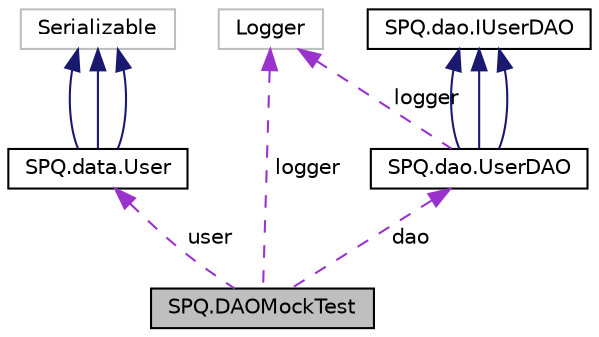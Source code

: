 digraph "SPQ.DAOMockTest"
{
  edge [fontname="Helvetica",fontsize="10",labelfontname="Helvetica",labelfontsize="10"];
  node [fontname="Helvetica",fontsize="10",shape=record];
  Node1 [label="SPQ.DAOMockTest",height=0.2,width=0.4,color="black", fillcolor="grey75", style="filled", fontcolor="black"];
  Node2 -> Node1 [dir="back",color="darkorchid3",fontsize="10",style="dashed",label=" user" ];
  Node2 [label="SPQ.data.User",height=0.2,width=0.4,color="black", fillcolor="white", style="filled",URL="$class_s_p_q_1_1data_1_1_user.html"];
  Node3 -> Node2 [dir="back",color="midnightblue",fontsize="10",style="solid"];
  Node3 [label="Serializable",height=0.2,width=0.4,color="grey75", fillcolor="white", style="filled"];
  Node3 -> Node2 [dir="back",color="midnightblue",fontsize="10",style="solid"];
  Node3 -> Node2 [dir="back",color="midnightblue",fontsize="10",style="solid"];
  Node4 -> Node1 [dir="back",color="darkorchid3",fontsize="10",style="dashed",label=" logger" ];
  Node4 [label="Logger",height=0.2,width=0.4,color="grey75", fillcolor="white", style="filled"];
  Node5 -> Node1 [dir="back",color="darkorchid3",fontsize="10",style="dashed",label=" dao" ];
  Node5 [label="SPQ.dao.UserDAO",height=0.2,width=0.4,color="black", fillcolor="white", style="filled",URL="$class_s_p_q_1_1dao_1_1_user_d_a_o.html"];
  Node6 -> Node5 [dir="back",color="midnightblue",fontsize="10",style="solid"];
  Node6 [label="SPQ.dao.IUserDAO",height=0.2,width=0.4,color="black", fillcolor="white", style="filled",URL="$interface_s_p_q_1_1dao_1_1_i_user_d_a_o.html"];
  Node6 -> Node5 [dir="back",color="midnightblue",fontsize="10",style="solid"];
  Node6 -> Node5 [dir="back",color="midnightblue",fontsize="10",style="solid"];
  Node4 -> Node5 [dir="back",color="darkorchid3",fontsize="10",style="dashed",label=" logger" ];
}
